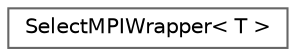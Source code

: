digraph "Graphical Class Hierarchy"
{
 // LATEX_PDF_SIZE
  bgcolor="transparent";
  edge [fontname=Helvetica,fontsize=10,labelfontname=Helvetica,labelfontsize=10];
  node [fontname=Helvetica,fontsize=10,shape=box,height=0.2,width=0.4];
  rankdir="LR";
  Node0 [id="Node000000",label="SelectMPIWrapper\< T \>",height=0.2,width=0.4,color="grey40", fillcolor="white", style="filled",URL="$structSelectMPIWrapper.html",tooltip=" "];
}
